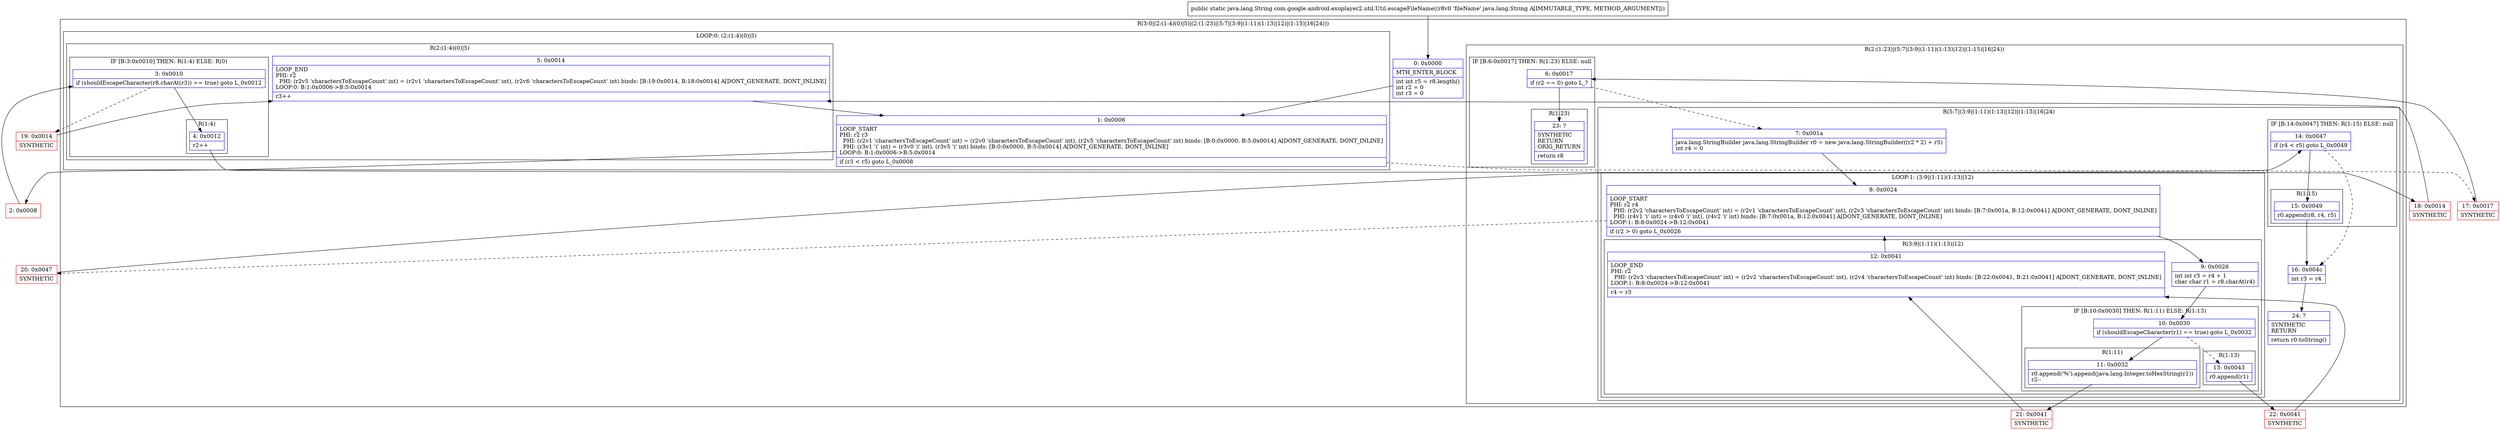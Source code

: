 digraph "CFG forcom.google.android.exoplayer2.util.Util.escapeFileName(Ljava\/lang\/String;)Ljava\/lang\/String;" {
subgraph cluster_Region_1359479755 {
label = "R(3:0|(2:(1:4)(0)|5)|(2:(1:23)|(5:7|(3:9|(1:11)(1:13)|12)|(1:15)|16|24)))";
node [shape=record,color=blue];
Node_0 [shape=record,label="{0\:\ 0x0000|MTH_ENTER_BLOCK\l|int int r5 = r8.length()\lint r2 = 0\lint r3 = 0\l}"];
subgraph cluster_LoopRegion_1957189060 {
label = "LOOP:0: (2:(1:4)(0)|5)";
node [shape=record,color=blue];
Node_1 [shape=record,label="{1\:\ 0x0006|LOOP_START\lPHI: r2 r3 \l  PHI: (r2v1 'charactersToEscapeCount' int) = (r2v0 'charactersToEscapeCount' int), (r2v5 'charactersToEscapeCount' int) binds: [B:0:0x0000, B:5:0x0014] A[DONT_GENERATE, DONT_INLINE]\l  PHI: (r3v1 'i' int) = (r3v0 'i' int), (r3v5 'i' int) binds: [B:0:0x0000, B:5:0x0014] A[DONT_GENERATE, DONT_INLINE]\lLOOP:0: B:1:0x0006\-\>B:5:0x0014\l|if (r3 \< r5) goto L_0x0008\l}"];
subgraph cluster_Region_1684568816 {
label = "R(2:(1:4)(0)|5)";
node [shape=record,color=blue];
subgraph cluster_IfRegion_2059918946 {
label = "IF [B:3:0x0010] THEN: R(1:4) ELSE: R(0)";
node [shape=record,color=blue];
Node_3 [shape=record,label="{3\:\ 0x0010|if (shouldEscapeCharacter(r8.charAt(r3)) == true) goto L_0x0012\l}"];
subgraph cluster_Region_2013084054 {
label = "R(1:4)";
node [shape=record,color=blue];
Node_4 [shape=record,label="{4\:\ 0x0012|r2++\l}"];
}
subgraph cluster_Region_1067637094 {
label = "R(0)";
node [shape=record,color=blue];
}
}
Node_5 [shape=record,label="{5\:\ 0x0014|LOOP_END\lPHI: r2 \l  PHI: (r2v5 'charactersToEscapeCount' int) = (r2v1 'charactersToEscapeCount' int), (r2v6 'charactersToEscapeCount' int) binds: [B:19:0x0014, B:18:0x0014] A[DONT_GENERATE, DONT_INLINE]\lLOOP:0: B:1:0x0006\-\>B:5:0x0014\l|r3++\l}"];
}
}
subgraph cluster_Region_605168255 {
label = "R(2:(1:23)|(5:7|(3:9|(1:11)(1:13)|12)|(1:15)|16|24))";
node [shape=record,color=blue];
subgraph cluster_IfRegion_1374474990 {
label = "IF [B:6:0x0017] THEN: R(1:23) ELSE: null";
node [shape=record,color=blue];
Node_6 [shape=record,label="{6\:\ 0x0017|if (r2 == 0) goto L_?\l}"];
subgraph cluster_Region_421088453 {
label = "R(1:23)";
node [shape=record,color=blue];
Node_23 [shape=record,label="{23\:\ ?|SYNTHETIC\lRETURN\lORIG_RETURN\l|return r8\l}"];
}
}
subgraph cluster_Region_1765181584 {
label = "R(5:7|(3:9|(1:11)(1:13)|12)|(1:15)|16|24)";
node [shape=record,color=blue];
Node_7 [shape=record,label="{7\:\ 0x001a|java.lang.StringBuilder java.lang.StringBuilder r0 = new java.lang.StringBuilder((r2 * 2) + r5)\lint r4 = 0\l}"];
subgraph cluster_LoopRegion_1555101524 {
label = "LOOP:1: (3:9|(1:11)(1:13)|12)";
node [shape=record,color=blue];
Node_8 [shape=record,label="{8\:\ 0x0024|LOOP_START\lPHI: r2 r4 \l  PHI: (r2v2 'charactersToEscapeCount' int) = (r2v1 'charactersToEscapeCount' int), (r2v3 'charactersToEscapeCount' int) binds: [B:7:0x001a, B:12:0x0041] A[DONT_GENERATE, DONT_INLINE]\l  PHI: (r4v1 'i' int) = (r4v0 'i' int), (r4v2 'i' int) binds: [B:7:0x001a, B:12:0x0041] A[DONT_GENERATE, DONT_INLINE]\lLOOP:1: B:8:0x0024\-\>B:12:0x0041\l|if (r2 \> 0) goto L_0x0026\l}"];
subgraph cluster_Region_383409348 {
label = "R(3:9|(1:11)(1:13)|12)";
node [shape=record,color=blue];
Node_9 [shape=record,label="{9\:\ 0x0026|int int r3 = r4 + 1\lchar char r1 = r8.charAt(r4)\l}"];
subgraph cluster_IfRegion_834804501 {
label = "IF [B:10:0x0030] THEN: R(1:11) ELSE: R(1:13)";
node [shape=record,color=blue];
Node_10 [shape=record,label="{10\:\ 0x0030|if (shouldEscapeCharacter(r1) == true) goto L_0x0032\l}"];
subgraph cluster_Region_710039108 {
label = "R(1:11)";
node [shape=record,color=blue];
Node_11 [shape=record,label="{11\:\ 0x0032|r0.append('%').append(java.lang.Integer.toHexString(r1))\lr2\-\-\l}"];
}
subgraph cluster_Region_1300957302 {
label = "R(1:13)";
node [shape=record,color=blue];
Node_13 [shape=record,label="{13\:\ 0x0043|r0.append(r1)\l}"];
}
}
Node_12 [shape=record,label="{12\:\ 0x0041|LOOP_END\lPHI: r2 \l  PHI: (r2v3 'charactersToEscapeCount' int) = (r2v2 'charactersToEscapeCount' int), (r2v4 'charactersToEscapeCount' int) binds: [B:22:0x0041, B:21:0x0041] A[DONT_GENERATE, DONT_INLINE]\lLOOP:1: B:8:0x0024\-\>B:12:0x0041\l|r4 = r3\l}"];
}
}
subgraph cluster_IfRegion_233142869 {
label = "IF [B:14:0x0047] THEN: R(1:15) ELSE: null";
node [shape=record,color=blue];
Node_14 [shape=record,label="{14\:\ 0x0047|if (r4 \< r5) goto L_0x0049\l}"];
subgraph cluster_Region_476198521 {
label = "R(1:15)";
node [shape=record,color=blue];
Node_15 [shape=record,label="{15\:\ 0x0049|r0.append(r8, r4, r5)\l}"];
}
}
Node_16 [shape=record,label="{16\:\ 0x004c|int r3 = r4\l}"];
Node_24 [shape=record,label="{24\:\ ?|SYNTHETIC\lRETURN\l|return r0.toString()\l}"];
}
}
}
Node_2 [shape=record,color=red,label="{2\:\ 0x0008}"];
Node_17 [shape=record,color=red,label="{17\:\ 0x0017|SYNTHETIC\l}"];
Node_18 [shape=record,color=red,label="{18\:\ 0x0014|SYNTHETIC\l}"];
Node_19 [shape=record,color=red,label="{19\:\ 0x0014|SYNTHETIC\l}"];
Node_20 [shape=record,color=red,label="{20\:\ 0x0047|SYNTHETIC\l}"];
Node_21 [shape=record,color=red,label="{21\:\ 0x0041|SYNTHETIC\l}"];
Node_22 [shape=record,color=red,label="{22\:\ 0x0041|SYNTHETIC\l}"];
MethodNode[shape=record,label="{public static java.lang.String com.google.android.exoplayer2.util.Util.escapeFileName((r8v0 'fileName' java.lang.String A[IMMUTABLE_TYPE, METHOD_ARGUMENT])) }"];
MethodNode -> Node_0;
Node_0 -> Node_1;
Node_1 -> Node_2;
Node_1 -> Node_17[style=dashed];
Node_3 -> Node_4;
Node_3 -> Node_19[style=dashed];
Node_4 -> Node_18;
Node_5 -> Node_1;
Node_6 -> Node_7[style=dashed];
Node_6 -> Node_23;
Node_7 -> Node_8;
Node_8 -> Node_9;
Node_8 -> Node_20[style=dashed];
Node_9 -> Node_10;
Node_10 -> Node_11;
Node_10 -> Node_13[style=dashed];
Node_11 -> Node_21;
Node_13 -> Node_22;
Node_12 -> Node_8;
Node_14 -> Node_15;
Node_14 -> Node_16[style=dashed];
Node_15 -> Node_16;
Node_16 -> Node_24;
Node_2 -> Node_3;
Node_17 -> Node_6;
Node_18 -> Node_5;
Node_19 -> Node_5;
Node_20 -> Node_14;
Node_21 -> Node_12;
Node_22 -> Node_12;
}

